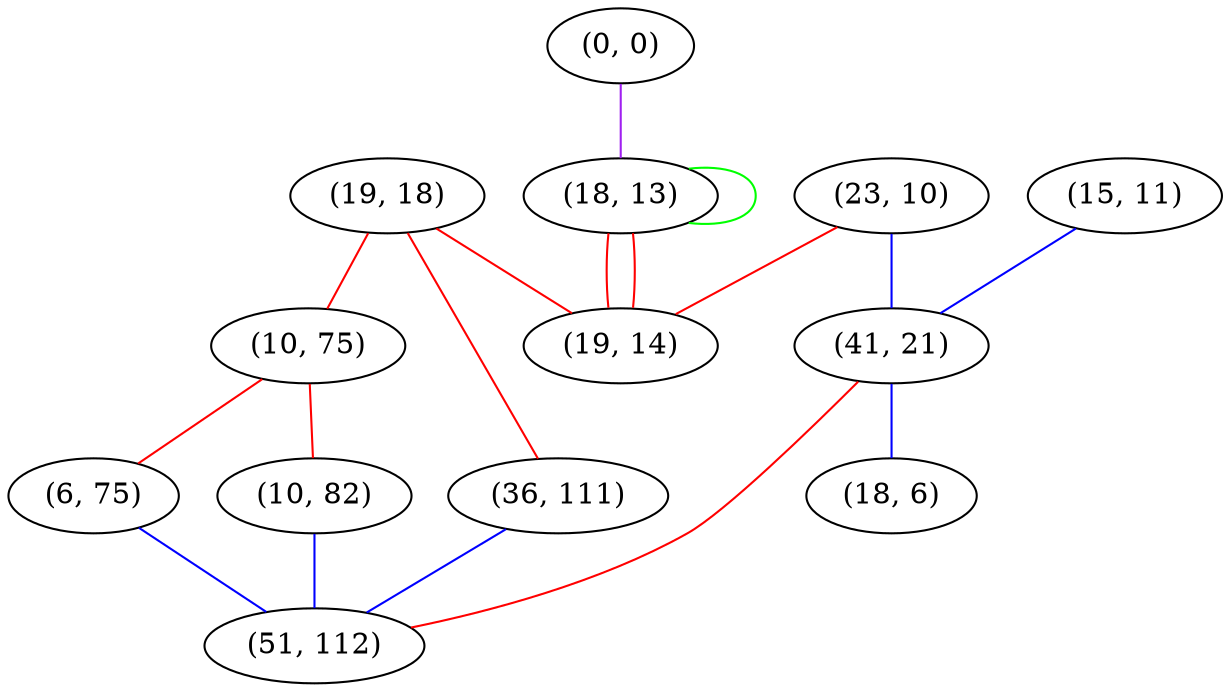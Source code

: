 graph "" {
"(19, 18)";
"(0, 0)";
"(10, 75)";
"(23, 10)";
"(15, 11)";
"(6, 75)";
"(41, 21)";
"(36, 111)";
"(18, 13)";
"(19, 14)";
"(10, 82)";
"(51, 112)";
"(18, 6)";
"(19, 18)" -- "(36, 111)"  [color=red, key=0, weight=1];
"(19, 18)" -- "(10, 75)"  [color=red, key=0, weight=1];
"(19, 18)" -- "(19, 14)"  [color=red, key=0, weight=1];
"(0, 0)" -- "(18, 13)"  [color=purple, key=0, weight=4];
"(10, 75)" -- "(6, 75)"  [color=red, key=0, weight=1];
"(10, 75)" -- "(10, 82)"  [color=red, key=0, weight=1];
"(23, 10)" -- "(41, 21)"  [color=blue, key=0, weight=3];
"(23, 10)" -- "(19, 14)"  [color=red, key=0, weight=1];
"(15, 11)" -- "(41, 21)"  [color=blue, key=0, weight=3];
"(6, 75)" -- "(51, 112)"  [color=blue, key=0, weight=3];
"(41, 21)" -- "(51, 112)"  [color=red, key=0, weight=1];
"(41, 21)" -- "(18, 6)"  [color=blue, key=0, weight=3];
"(36, 111)" -- "(51, 112)"  [color=blue, key=0, weight=3];
"(18, 13)" -- "(18, 13)"  [color=green, key=0, weight=2];
"(18, 13)" -- "(19, 14)"  [color=red, key=0, weight=1];
"(18, 13)" -- "(19, 14)"  [color=red, key=1, weight=1];
"(10, 82)" -- "(51, 112)"  [color=blue, key=0, weight=3];
}
